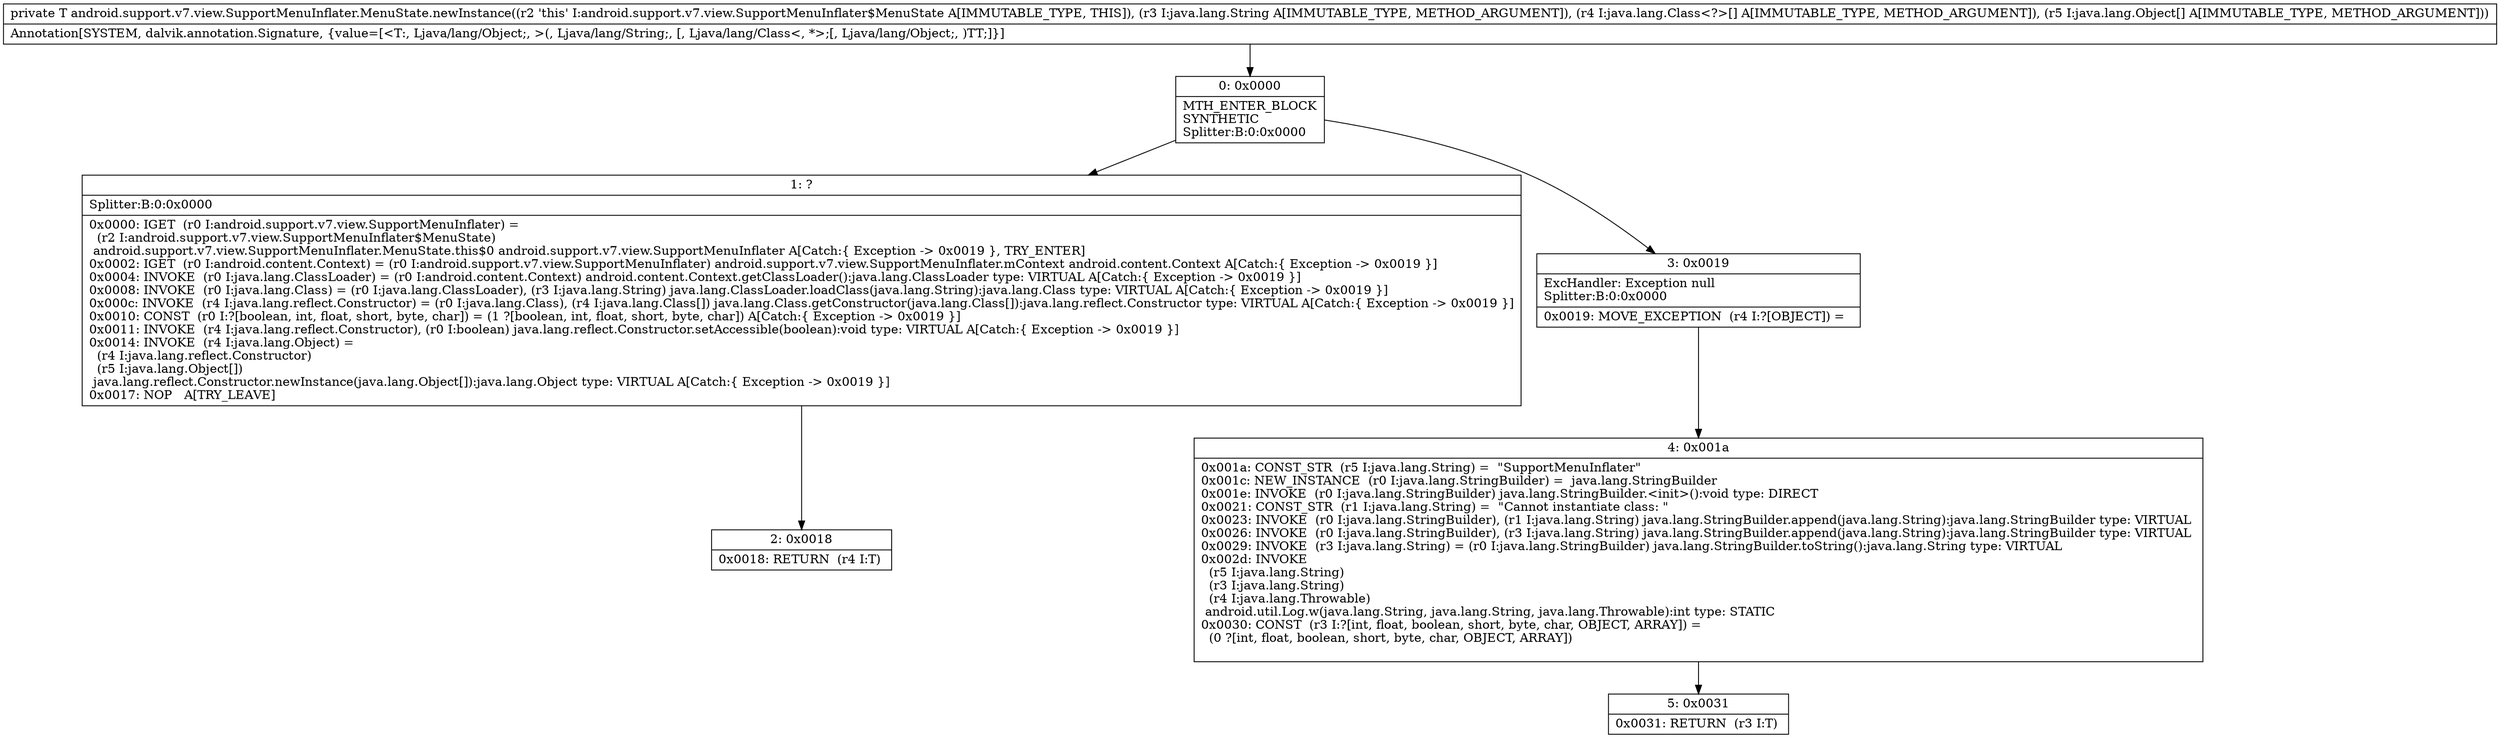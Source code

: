 digraph "CFG forandroid.support.v7.view.SupportMenuInflater.MenuState.newInstance(Ljava\/lang\/String;[Ljava\/lang\/Class;[Ljava\/lang\/Object;)Ljava\/lang\/Object;" {
Node_0 [shape=record,label="{0\:\ 0x0000|MTH_ENTER_BLOCK\lSYNTHETIC\lSplitter:B:0:0x0000\l}"];
Node_1 [shape=record,label="{1\:\ ?|Splitter:B:0:0x0000\l|0x0000: IGET  (r0 I:android.support.v7.view.SupportMenuInflater) = \l  (r2 I:android.support.v7.view.SupportMenuInflater$MenuState)\l android.support.v7.view.SupportMenuInflater.MenuState.this$0 android.support.v7.view.SupportMenuInflater A[Catch:\{ Exception \-\> 0x0019 \}, TRY_ENTER]\l0x0002: IGET  (r0 I:android.content.Context) = (r0 I:android.support.v7.view.SupportMenuInflater) android.support.v7.view.SupportMenuInflater.mContext android.content.Context A[Catch:\{ Exception \-\> 0x0019 \}]\l0x0004: INVOKE  (r0 I:java.lang.ClassLoader) = (r0 I:android.content.Context) android.content.Context.getClassLoader():java.lang.ClassLoader type: VIRTUAL A[Catch:\{ Exception \-\> 0x0019 \}]\l0x0008: INVOKE  (r0 I:java.lang.Class) = (r0 I:java.lang.ClassLoader), (r3 I:java.lang.String) java.lang.ClassLoader.loadClass(java.lang.String):java.lang.Class type: VIRTUAL A[Catch:\{ Exception \-\> 0x0019 \}]\l0x000c: INVOKE  (r4 I:java.lang.reflect.Constructor) = (r0 I:java.lang.Class), (r4 I:java.lang.Class[]) java.lang.Class.getConstructor(java.lang.Class[]):java.lang.reflect.Constructor type: VIRTUAL A[Catch:\{ Exception \-\> 0x0019 \}]\l0x0010: CONST  (r0 I:?[boolean, int, float, short, byte, char]) = (1 ?[boolean, int, float, short, byte, char]) A[Catch:\{ Exception \-\> 0x0019 \}]\l0x0011: INVOKE  (r4 I:java.lang.reflect.Constructor), (r0 I:boolean) java.lang.reflect.Constructor.setAccessible(boolean):void type: VIRTUAL A[Catch:\{ Exception \-\> 0x0019 \}]\l0x0014: INVOKE  (r4 I:java.lang.Object) = \l  (r4 I:java.lang.reflect.Constructor)\l  (r5 I:java.lang.Object[])\l java.lang.reflect.Constructor.newInstance(java.lang.Object[]):java.lang.Object type: VIRTUAL A[Catch:\{ Exception \-\> 0x0019 \}]\l0x0017: NOP   A[TRY_LEAVE]\l}"];
Node_2 [shape=record,label="{2\:\ 0x0018|0x0018: RETURN  (r4 I:T) \l}"];
Node_3 [shape=record,label="{3\:\ 0x0019|ExcHandler: Exception null\lSplitter:B:0:0x0000\l|0x0019: MOVE_EXCEPTION  (r4 I:?[OBJECT]) =  \l}"];
Node_4 [shape=record,label="{4\:\ 0x001a|0x001a: CONST_STR  (r5 I:java.lang.String) =  \"SupportMenuInflater\" \l0x001c: NEW_INSTANCE  (r0 I:java.lang.StringBuilder) =  java.lang.StringBuilder \l0x001e: INVOKE  (r0 I:java.lang.StringBuilder) java.lang.StringBuilder.\<init\>():void type: DIRECT \l0x0021: CONST_STR  (r1 I:java.lang.String) =  \"Cannot instantiate class: \" \l0x0023: INVOKE  (r0 I:java.lang.StringBuilder), (r1 I:java.lang.String) java.lang.StringBuilder.append(java.lang.String):java.lang.StringBuilder type: VIRTUAL \l0x0026: INVOKE  (r0 I:java.lang.StringBuilder), (r3 I:java.lang.String) java.lang.StringBuilder.append(java.lang.String):java.lang.StringBuilder type: VIRTUAL \l0x0029: INVOKE  (r3 I:java.lang.String) = (r0 I:java.lang.StringBuilder) java.lang.StringBuilder.toString():java.lang.String type: VIRTUAL \l0x002d: INVOKE  \l  (r5 I:java.lang.String)\l  (r3 I:java.lang.String)\l  (r4 I:java.lang.Throwable)\l android.util.Log.w(java.lang.String, java.lang.String, java.lang.Throwable):int type: STATIC \l0x0030: CONST  (r3 I:?[int, float, boolean, short, byte, char, OBJECT, ARRAY]) = \l  (0 ?[int, float, boolean, short, byte, char, OBJECT, ARRAY])\l \l}"];
Node_5 [shape=record,label="{5\:\ 0x0031|0x0031: RETURN  (r3 I:T) \l}"];
MethodNode[shape=record,label="{private T android.support.v7.view.SupportMenuInflater.MenuState.newInstance((r2 'this' I:android.support.v7.view.SupportMenuInflater$MenuState A[IMMUTABLE_TYPE, THIS]), (r3 I:java.lang.String A[IMMUTABLE_TYPE, METHOD_ARGUMENT]), (r4 I:java.lang.Class\<?\>[] A[IMMUTABLE_TYPE, METHOD_ARGUMENT]), (r5 I:java.lang.Object[] A[IMMUTABLE_TYPE, METHOD_ARGUMENT]))  | Annotation[SYSTEM, dalvik.annotation.Signature, \{value=[\<T:, Ljava\/lang\/Object;, \>(, Ljava\/lang\/String;, [, Ljava\/lang\/Class\<, *\>;[, Ljava\/lang\/Object;, )TT;]\}]\l}"];
MethodNode -> Node_0;
Node_0 -> Node_1;
Node_0 -> Node_3;
Node_1 -> Node_2;
Node_3 -> Node_4;
Node_4 -> Node_5;
}

